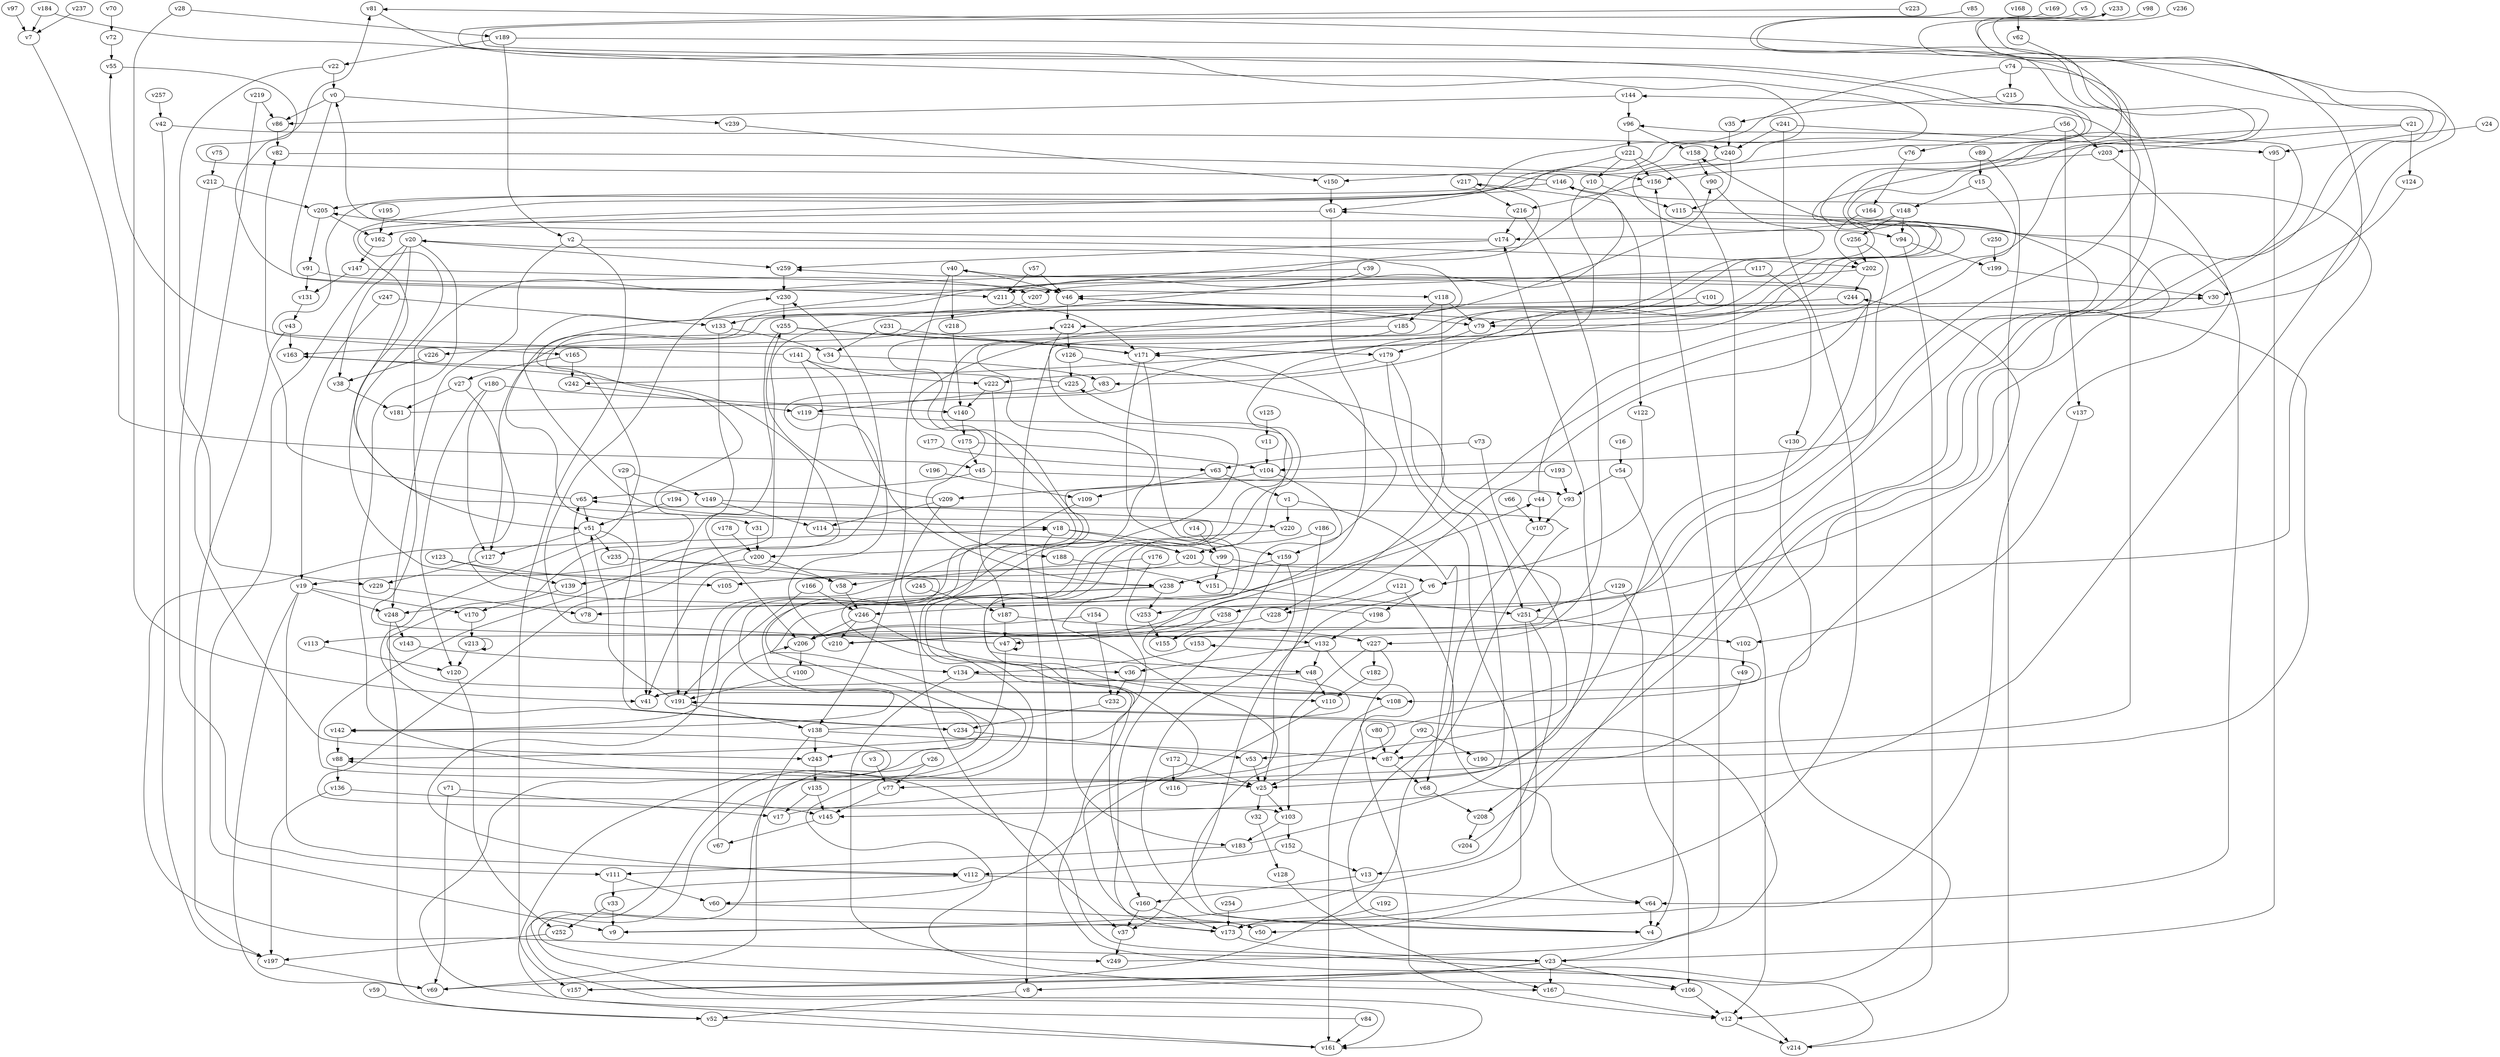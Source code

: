 // Benchmark game 380 - 260 vertices
// time_bound: 96
// targets: v13
digraph G {
    v0 [name="v0", player=1];
    v1 [name="v1", player=0];
    v2 [name="v2", player=1];
    v3 [name="v3", player=1];
    v4 [name="v4", player=1];
    v5 [name="v5", player=0];
    v6 [name="v6", player=1];
    v7 [name="v7", player=1];
    v8 [name="v8", player=0];
    v9 [name="v9", player=0];
    v10 [name="v10", player=1];
    v11 [name="v11", player=1];
    v12 [name="v12", player=1];
    v13 [name="v13", player=1, target=1];
    v14 [name="v14", player=1];
    v15 [name="v15", player=1];
    v16 [name="v16", player=1];
    v17 [name="v17", player=1];
    v18 [name="v18", player=0];
    v19 [name="v19", player=1];
    v20 [name="v20", player=0];
    v21 [name="v21", player=1];
    v22 [name="v22", player=0];
    v23 [name="v23", player=0];
    v24 [name="v24", player=0];
    v25 [name="v25", player=1];
    v26 [name="v26", player=0];
    v27 [name="v27", player=1];
    v28 [name="v28", player=1];
    v29 [name="v29", player=1];
    v30 [name="v30", player=0];
    v31 [name="v31", player=0];
    v32 [name="v32", player=0];
    v33 [name="v33", player=0];
    v34 [name="v34", player=0];
    v35 [name="v35", player=1];
    v36 [name="v36", player=1];
    v37 [name="v37", player=0];
    v38 [name="v38", player=0];
    v39 [name="v39", player=0];
    v40 [name="v40", player=1];
    v41 [name="v41", player=0];
    v42 [name="v42", player=0];
    v43 [name="v43", player=1];
    v44 [name="v44", player=0];
    v45 [name="v45", player=0];
    v46 [name="v46", player=1];
    v47 [name="v47", player=0];
    v48 [name="v48", player=1];
    v49 [name="v49", player=0];
    v50 [name="v50", player=0];
    v51 [name="v51", player=1];
    v52 [name="v52", player=1];
    v53 [name="v53", player=0];
    v54 [name="v54", player=1];
    v55 [name="v55", player=1];
    v56 [name="v56", player=0];
    v57 [name="v57", player=1];
    v58 [name="v58", player=0];
    v59 [name="v59", player=0];
    v60 [name="v60", player=0];
    v61 [name="v61", player=0];
    v62 [name="v62", player=1];
    v63 [name="v63", player=1];
    v64 [name="v64", player=1];
    v65 [name="v65", player=1];
    v66 [name="v66", player=0];
    v67 [name="v67", player=1];
    v68 [name="v68", player=1];
    v69 [name="v69", player=1];
    v70 [name="v70", player=0];
    v71 [name="v71", player=1];
    v72 [name="v72", player=0];
    v73 [name="v73", player=0];
    v74 [name="v74", player=1];
    v75 [name="v75", player=0];
    v76 [name="v76", player=0];
    v77 [name="v77", player=1];
    v78 [name="v78", player=0];
    v79 [name="v79", player=0];
    v80 [name="v80", player=1];
    v81 [name="v81", player=0];
    v82 [name="v82", player=1];
    v83 [name="v83", player=1];
    v84 [name="v84", player=0];
    v85 [name="v85", player=0];
    v86 [name="v86", player=0];
    v87 [name="v87", player=0];
    v88 [name="v88", player=1];
    v89 [name="v89", player=0];
    v90 [name="v90", player=0];
    v91 [name="v91", player=1];
    v92 [name="v92", player=1];
    v93 [name="v93", player=0];
    v94 [name="v94", player=1];
    v95 [name="v95", player=0];
    v96 [name="v96", player=0];
    v97 [name="v97", player=1];
    v98 [name="v98", player=0];
    v99 [name="v99", player=1];
    v100 [name="v100", player=0];
    v101 [name="v101", player=1];
    v102 [name="v102", player=0];
    v103 [name="v103", player=1];
    v104 [name="v104", player=0];
    v105 [name="v105", player=1];
    v106 [name="v106", player=1];
    v107 [name="v107", player=1];
    v108 [name="v108", player=1];
    v109 [name="v109", player=0];
    v110 [name="v110", player=1];
    v111 [name="v111", player=1];
    v112 [name="v112", player=0];
    v113 [name="v113", player=0];
    v114 [name="v114", player=1];
    v115 [name="v115", player=1];
    v116 [name="v116", player=0];
    v117 [name="v117", player=1];
    v118 [name="v118", player=0];
    v119 [name="v119", player=1];
    v120 [name="v120", player=1];
    v121 [name="v121", player=0];
    v122 [name="v122", player=1];
    v123 [name="v123", player=1];
    v124 [name="v124", player=1];
    v125 [name="v125", player=1];
    v126 [name="v126", player=0];
    v127 [name="v127", player=0];
    v128 [name="v128", player=1];
    v129 [name="v129", player=0];
    v130 [name="v130", player=0];
    v131 [name="v131", player=1];
    v132 [name="v132", player=1];
    v133 [name="v133", player=0];
    v134 [name="v134", player=0];
    v135 [name="v135", player=0];
    v136 [name="v136", player=0];
    v137 [name="v137", player=1];
    v138 [name="v138", player=1];
    v139 [name="v139", player=1];
    v140 [name="v140", player=1];
    v141 [name="v141", player=1];
    v142 [name="v142", player=0];
    v143 [name="v143", player=1];
    v144 [name="v144", player=0];
    v145 [name="v145", player=1];
    v146 [name="v146", player=1];
    v147 [name="v147", player=0];
    v148 [name="v148", player=0];
    v149 [name="v149", player=1];
    v150 [name="v150", player=1];
    v151 [name="v151", player=0];
    v152 [name="v152", player=1];
    v153 [name="v153", player=0];
    v154 [name="v154", player=1];
    v155 [name="v155", player=0];
    v156 [name="v156", player=0];
    v157 [name="v157", player=0];
    v158 [name="v158", player=0];
    v159 [name="v159", player=0];
    v160 [name="v160", player=1];
    v161 [name="v161", player=0];
    v162 [name="v162", player=0];
    v163 [name="v163", player=1];
    v164 [name="v164", player=1];
    v165 [name="v165", player=1];
    v166 [name="v166", player=1];
    v167 [name="v167", player=0];
    v168 [name="v168", player=1];
    v169 [name="v169", player=0];
    v170 [name="v170", player=0];
    v171 [name="v171", player=1];
    v172 [name="v172", player=1];
    v173 [name="v173", player=1];
    v174 [name="v174", player=1];
    v175 [name="v175", player=0];
    v176 [name="v176", player=1];
    v177 [name="v177", player=1];
    v178 [name="v178", player=0];
    v179 [name="v179", player=1];
    v180 [name="v180", player=1];
    v181 [name="v181", player=1];
    v182 [name="v182", player=1];
    v183 [name="v183", player=0];
    v184 [name="v184", player=1];
    v185 [name="v185", player=1];
    v186 [name="v186", player=0];
    v187 [name="v187", player=1];
    v188 [name="v188", player=1];
    v189 [name="v189", player=1];
    v190 [name="v190", player=1];
    v191 [name="v191", player=0];
    v192 [name="v192", player=1];
    v193 [name="v193", player=1];
    v194 [name="v194", player=1];
    v195 [name="v195", player=1];
    v196 [name="v196", player=1];
    v197 [name="v197", player=0];
    v198 [name="v198", player=0];
    v199 [name="v199", player=1];
    v200 [name="v200", player=1];
    v201 [name="v201", player=0];
    v202 [name="v202", player=1];
    v203 [name="v203", player=0];
    v204 [name="v204", player=0];
    v205 [name="v205", player=1];
    v206 [name="v206", player=1];
    v207 [name="v207", player=1];
    v208 [name="v208", player=1];
    v209 [name="v209", player=1];
    v210 [name="v210", player=0];
    v211 [name="v211", player=1];
    v212 [name="v212", player=0];
    v213 [name="v213", player=0];
    v214 [name="v214", player=0];
    v215 [name="v215", player=0];
    v216 [name="v216", player=1];
    v217 [name="v217", player=0];
    v218 [name="v218", player=0];
    v219 [name="v219", player=1];
    v220 [name="v220", player=0];
    v221 [name="v221", player=0];
    v222 [name="v222", player=0];
    v223 [name="v223", player=0];
    v224 [name="v224", player=1];
    v225 [name="v225", player=0];
    v226 [name="v226", player=1];
    v227 [name="v227", player=0];
    v228 [name="v228", player=0];
    v229 [name="v229", player=1];
    v230 [name="v230", player=1];
    v231 [name="v231", player=1];
    v232 [name="v232", player=0];
    v233 [name="v233", player=1];
    v234 [name="v234", player=0];
    v235 [name="v235", player=0];
    v236 [name="v236", player=0];
    v237 [name="v237", player=0];
    v238 [name="v238", player=0];
    v239 [name="v239", player=0];
    v240 [name="v240", player=0];
    v241 [name="v241", player=0];
    v242 [name="v242", player=0];
    v243 [name="v243", player=0];
    v244 [name="v244", player=0];
    v245 [name="v245", player=1];
    v246 [name="v246", player=0];
    v247 [name="v247", player=0];
    v248 [name="v248", player=0];
    v249 [name="v249", player=0];
    v250 [name="v250", player=0];
    v251 [name="v251", player=1];
    v252 [name="v252", player=1];
    v253 [name="v253", player=0];
    v254 [name="v254", player=1];
    v255 [name="v255", player=0];
    v256 [name="v256", player=0];
    v257 [name="v257", player=1];
    v258 [name="v258", player=0];
    v259 [name="v259", player=1];

    v0 -> v239;
    v1 -> v220;
    v2 -> v202;
    v3 -> v77;
    v4 -> v191 [constraint="t mod 5 == 4"];
    v5 -> v242 [constraint="t < 5"];
    v6 -> v37;
    v7 -> v45 [constraint="t mod 3 == 0"];
    v8 -> v52;
    v9 -> v205 [constraint="t mod 2 == 1"];
    v10 -> v115;
    v11 -> v104;
    v12 -> v214;
    v13 -> v160;
    v14 -> v99;
    v15 -> v206 [constraint="t < 5"];
    v16 -> v54;
    v17 -> v171 [constraint="t < 5"];
    v18 -> v99;
    v19 -> v248;
    v20 -> v259;
    v21 -> v214 [constraint="t < 6"];
    v22 -> v229;
    v23 -> v18 [constraint="t < 13"];
    v24 -> v95;
    v25 -> v103;
    v26 -> v106 [constraint="t mod 2 == 1"];
    v27 -> v127;
    v28 -> v41;
    v29 -> v41;
    v30 -> v31 [constraint="t mod 4 == 3"];
    v31 -> v200;
    v32 -> v128;
    v33 -> v9;
    v34 -> v83;
    v35 -> v240;
    v36 -> v232;
    v37 -> v249;
    v38 -> v181;
    v39 -> v132 [constraint="t mod 3 == 0"];
    v40 -> v46;
    v41 -> v153 [constraint="t < 6"];
    v42 -> v240;
    v43 -> v197;
    v44 -> v233 [constraint="t mod 5 == 3"];
    v45 -> v93;
    v46 -> v79;
    v47 -> v230;
    v48 -> v41;
    v49 -> v77 [constraint="t >= 3"];
    v50 -> v225 [constraint="t mod 3 == 1"];
    v51 -> v234;
    v52 -> v161;
    v53 -> v25;
    v54 -> v93;
    v55 -> v118 [constraint="t >= 4"];
    v56 -> v137;
    v57 -> v211;
    v58 -> v246;
    v59 -> v52;
    v60 -> v50;
    v61 -> v162;
    v62 -> v226 [constraint="t mod 3 == 0"];
    v63 -> v109;
    v64 -> v4;
    v65 -> v82;
    v66 -> v107;
    v67 -> v206;
    v68 -> v208;
    v69 -> v65 [constraint="t < 11"];
    v70 -> v72;
    v71 -> v69;
    v72 -> v55;
    v73 -> v63;
    v74 -> v165 [constraint="t < 9"];
    v75 -> v212;
    v76 -> v164;
    v77 -> v145;
    v78 -> v65;
    v79 -> v179;
    v80 -> v96 [constraint="t >= 4"];
    v81 -> v18 [constraint="t >= 1"];
    v82 -> v156;
    v83 -> v103 [constraint="t < 10"];
    v84 -> v142 [constraint="t < 7"];
    v85 -> v220 [constraint="t mod 5 == 4"];
    v86 -> v82;
    v87 -> v68;
    v88 -> v136;
    v89 -> v214;
    v90 -> v167 [constraint="t < 12"];
    v91 -> v207;
    v92 -> v190;
    v93 -> v107;
    v94 -> v12;
    v95 -> v23;
    v96 -> v221;
    v97 -> v7;
    v98 -> v208 [constraint="t >= 4"];
    v99 -> v113 [constraint="t < 9"];
    v100 -> v191;
    v101 -> v19 [constraint="t >= 4"];
    v102 -> v49;
    v103 -> v152;
    v104 -> v209;
    v105 -> v146 [constraint="t >= 5"];
    v106 -> v12;
    v107 -> v4 [constraint="t < 13"];
    v108 -> v30 [constraint="t < 9"];
    v109 -> v112 [constraint="t < 8"];
    v110 -> v60 [constraint="t >= 4"];
    v111 -> v60;
    v112 -> v64;
    v113 -> v120;
    v114 -> v201;
    v115 -> v258 [constraint="t < 5"];
    v116 -> v259 [constraint="t >= 4"];
    v117 -> v46;
    v118 -> v79;
    v119 -> v110 [constraint="t < 6"];
    v120 -> v252;
    v121 -> v64;
    v122 -> v6;
    v123 -> v139;
    v124 -> v30;
    v125 -> v11;
    v126 -> v228 [constraint="t >= 3"];
    v127 -> v229;
    v128 -> v167;
    v129 -> v251;
    v130 -> v108;
    v131 -> v43;
    v132 -> v48;
    v133 -> v34;
    v134 -> v249;
    v135 -> v17;
    v136 -> v145;
    v137 -> v102;
    v138 -> v44 [constraint="t < 11"];
    v139 -> v170;
    v140 -> v175;
    v141 -> v55 [constraint="t mod 4 == 0"];
    v142 -> v20 [constraint="t >= 3"];
    v143 -> v134;
    v144 -> v86 [constraint="t < 10"];
    v145 -> v67;
    v146 -> v81 [constraint="t mod 2 == 1"];
    v147 -> v46;
    v148 -> v256;
    v149 -> v88 [constraint="t >= 4"];
    v150 -> v61;
    v151 -> v251;
    v152 -> v112;
    v153 -> v134;
    v154 -> v206;
    v155 -> v61 [constraint="t < 10"];
    v156 -> v216;
    v157 -> v244 [constraint="t mod 4 == 3"];
    v158 -> v90;
    v159 -> v173;
    v160 -> v173;
    v161 -> v90 [constraint="t < 5"];
    v162 -> v147;
    v163 -> v25 [constraint="t >= 4"];
    v164 -> v202;
    v165 -> v27;
    v166 -> v191;
    v167 -> v12;
    v168 -> v62;
    v169 -> v48 [constraint="t < 5"];
    v170 -> v213;
    v171 -> v159;
    v172 -> v116;
    v173 -> v112 [constraint="t >= 1"];
    v174 -> v259;
    v175 -> v104;
    v176 -> v160;
    v177 -> v63;
    v178 -> v200;
    v179 -> v173;
    v180 -> v120;
    v181 -> v158 [constraint="t mod 2 == 0"];
    v182 -> v110;
    v183 -> v111;
    v184 -> v238 [constraint="t < 5"];
    v185 -> v224 [constraint="t >= 4"];
    v186 -> v201;
    v187 -> v227;
    v188 -> v151;
    v189 -> v2;
    v190 -> v46 [constraint="t mod 4 == 3"];
    v191 -> v51;
    v192 -> v173;
    v193 -> v142 [constraint="t mod 3 == 2"];
    v194 -> v51;
    v195 -> v162;
    v196 -> v109;
    v197 -> v69;
    v198 -> v224 [constraint="t mod 4 == 1"];
    v199 -> v30;
    v200 -> v58;
    v201 -> v6;
    v202 -> v207;
    v203 -> v64;
    v204 -> v81 [constraint="t < 12"];
    v205 -> v162;
    v206 -> v40 [constraint="t >= 2"];
    v207 -> v133;
    v208 -> v204;
    v209 -> v255;
    v210 -> v144 [constraint="t mod 2 == 0"];
    v211 -> v171;
    v212 -> v205;
    v213 -> v120;
    v214 -> v88 [constraint="t mod 3 == 2"];
    v215 -> v35;
    v216 -> v174;
    v217 -> v163 [constraint="t < 11"];
    v218 -> v140;
    v219 -> v86;
    v220 -> v200;
    v221 -> v12;
    v222 -> v187;
    v223 -> v94 [constraint="t mod 5 == 1"];
    v224 -> v8;
    v225 -> v163 [constraint="t >= 5"];
    v226 -> v38;
    v227 -> v182;
    v228 -> v47;
    v229 -> v78;
    v230 -> v255;
    v231 -> v34;
    v232 -> v234;
    v233 -> v253 [constraint="t < 7"];
    v234 -> v217 [constraint="t < 9"];
    v235 -> v161 [constraint="t < 6"];
    v236 -> v145 [constraint="t < 15"];
    v237 -> v7 [constraint="t >= 3"];
    v238 -> v161 [constraint="t < 11"];
    v239 -> v150;
    v240 -> v150;
    v241 -> v50;
    v242 -> v119;
    v243 -> v135;
    v244 -> v188 [constraint="t < 8"];
    v245 -> v187;
    v246 -> v206;
    v247 -> v19;
    v248 -> v143;
    v249 -> v191 [constraint="t mod 4 == 1"];
    v250 -> v199;
    v251 -> v102;
    v252 -> v197;
    v253 -> v155;
    v254 -> v173;
    v255 -> v171 [constraint="t < 5"];
    v256 -> v202;
    v257 -> v42;
    v258 -> v155;
    v259 -> v230;
    v175 -> v45;
    v44 -> v107;
    v45 -> v65;
    v186 -> v25;
    v187 -> v47;
    v20 -> v38;
    v6 -> v198;
    v146 -> v122;
    v159 -> v238;
    v126 -> v225;
    v246 -> v210;
    v28 -> v189;
    v184 -> v7;
    v2 -> v248;
    v2 -> v157;
    v29 -> v149;
    v63 -> v1;
    v20 -> v25;
    v46 -> v224;
    v25 -> v32;
    v173 -> v23;
    v48 -> v110;
    v73 -> v53;
    v227 -> v161;
    v201 -> v105;
    v56 -> v203;
    v18 -> v183;
    v172 -> v25;
    v205 -> v91;
    v251 -> v9;
    v176 -> v58;
    v203 -> v156;
    v22 -> v0;
    v202 -> v244;
    v23 -> v167;
    v213 -> v213;
    v47 -> v243;
    v180 -> v127;
    v171 -> v248;
    v15 -> v148;
    v65 -> v51;
    v51 -> v235;
    v33 -> v252;
    v121 -> v228;
    v56 -> v76;
    v185 -> v171;
    v198 -> v132;
    v224 -> v126;
    v147 -> v131;
    v241 -> v95;
    v141 -> v238;
    v19 -> v112;
    v23 -> v106;
    v84 -> v161;
    v141 -> v41;
    v227 -> v103;
    v248 -> v52;
    v23 -> v156;
    v39 -> v211;
    v154 -> v232;
    v221 -> v61;
    v160 -> v37;
    v21 -> v124;
    v255 -> v206;
    v189 -> v22;
    v43 -> v163;
    v225 -> v119;
    v138 -> v243;
    v159 -> v4;
    v80 -> v87;
    v231 -> v171;
    v1 -> v68;
    v183 -> v174;
    v136 -> v197;
    v132 -> v36;
    v99 -> v151;
    v251 -> v13;
    v129 -> v106;
    v0 -> v86;
    v141 -> v222;
    v238 -> v78;
    v256 -> v104;
    v92 -> v87;
    v209 -> v37;
    v103 -> v183;
    v180 -> v140;
    v91 -> v131;
    v42 -> v197;
    v209 -> v114;
    v134 -> v108;
    v23 -> v8;
    v117 -> v130;
    v206 -> v100;
    v135 -> v145;
    v179 -> v25;
    v40 -> v218;
    v217 -> v216;
    v210 -> v230;
    v40 -> v138;
    v21 -> v203;
    v247 -> v133;
    v216 -> v227;
    v221 -> v156;
    v54 -> v4;
    v104 -> v159;
    v74 -> v87;
    v118 -> v251;
    v0 -> v211;
    v61 -> v246;
    v235 -> v58;
    v19 -> v170;
    v246 -> v36;
    v20 -> v9;
    v152 -> v13;
    v123 -> v105;
    v19 -> v69;
    v132 -> v12;
    v111 -> v33;
    v71 -> v17;
    v20 -> v51;
    v149 -> v114;
    v258 -> v210;
    v222 -> v140;
    v133 -> v191;
    v212 -> v111;
    v148 -> v94;
    v10 -> v83;
    v23 -> v157;
    v94 -> v199;
    v57 -> v46;
    v174 -> v0;
    v26 -> v77;
    v101 -> v79;
    v138 -> v69;
    v148 -> v174;
    v219 -> v243;
    v74 -> v215;
    v27 -> v181;
    v108 -> v25;
    v89 -> v15;
    v51 -> v127;
    v144 -> v96;
    v234 -> v53;
    v96 -> v158;
    v138 -> v87;
    v189 -> v79;
    v193 -> v93;
    v142 -> v88;
    v166 -> v246;
    v191 -> v138;
    v18 -> v201;
    v241 -> v240;
    v179 -> v222;
    v200 -> v139;
    v221 -> v10;
    v238 -> v253;
    v255 -> v179;
    v47 -> v47;
    v146 -> v205;
    v240 -> v115;
    v165 -> v242;
    v118 -> v185;
}
